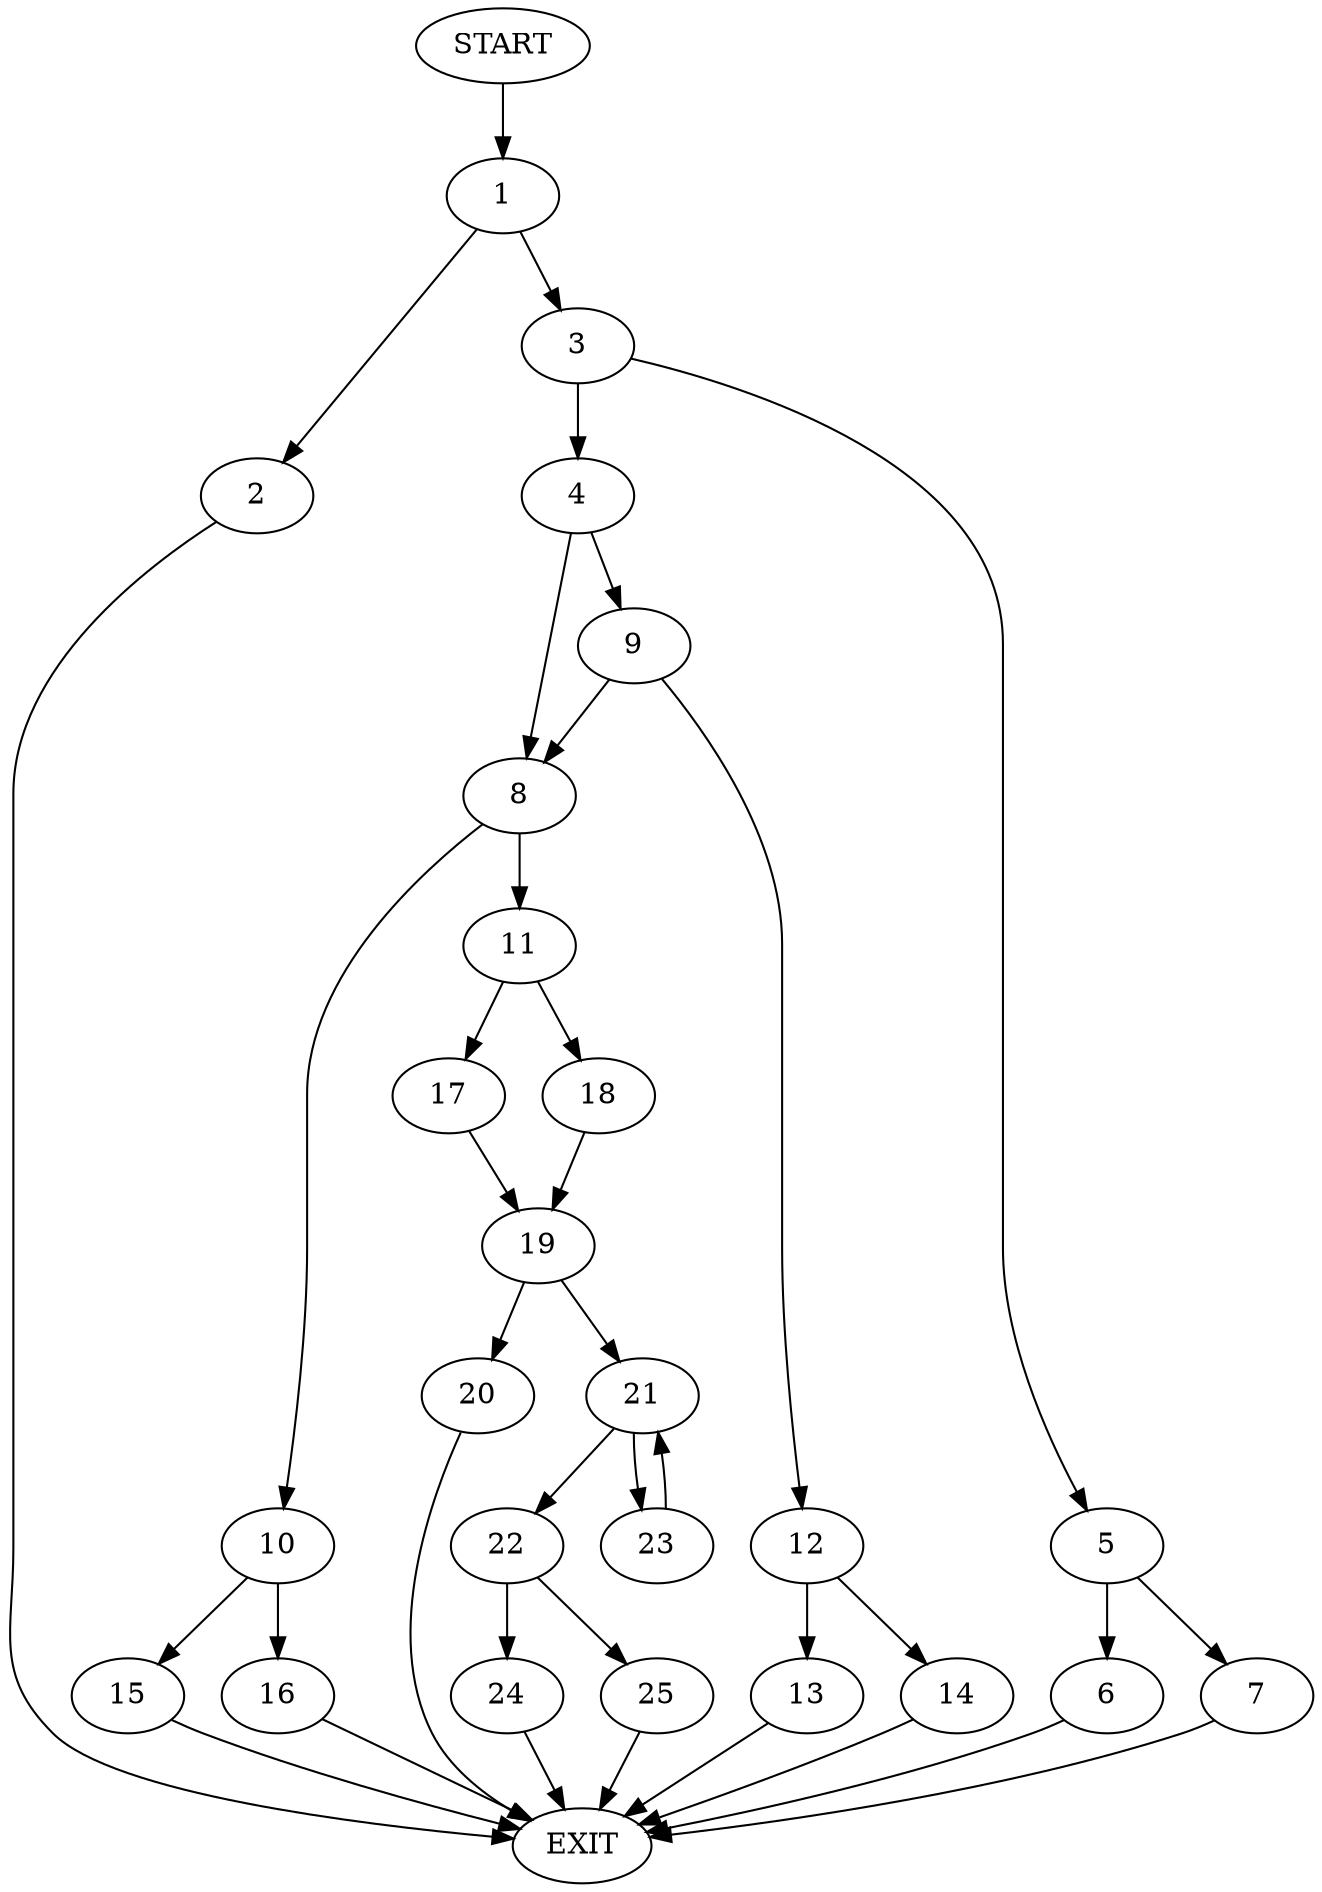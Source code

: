 digraph {
0 [label="START"]
26 [label="EXIT"]
0 -> 1
1 -> 2
1 -> 3
2 -> 26
3 -> 4
3 -> 5
5 -> 6
5 -> 7
4 -> 8
4 -> 9
6 -> 26
7 -> 26
8 -> 10
8 -> 11
9 -> 8
9 -> 12
12 -> 13
12 -> 14
13 -> 26
14 -> 26
10 -> 15
10 -> 16
11 -> 17
11 -> 18
15 -> 26
16 -> 26
18 -> 19
17 -> 19
19 -> 20
19 -> 21
21 -> 22
21 -> 23
20 -> 26
22 -> 24
22 -> 25
23 -> 21
25 -> 26
24 -> 26
}
